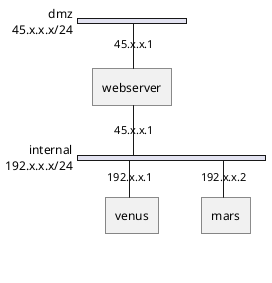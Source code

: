 @startuml Two_Levels

nwdiag {
  network dmz {
      address = "45.x.x.x/24"

      webserver [address = "45.x.x.1"];

  }
  network internal {
      address = "192.x.x.x/24"
      
      webserver [address = "45.x.x.1"];

      venus [address = "192.x.x.1"];
      mars [address = "192.x.x.2"];
  }
}
@enduml